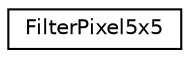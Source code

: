 digraph "Graphical Class Hierarchy"
{
  edge [fontname="Helvetica",fontsize="10",labelfontname="Helvetica",labelfontsize="10"];
  node [fontname="Helvetica",fontsize="10",shape=record];
  rankdir="LR";
  Node1 [label="FilterPixel5x5",height=0.2,width=0.4,color="black", fillcolor="white", style="filled",URL="$struct_filter_pixel5x5.html"];
}
